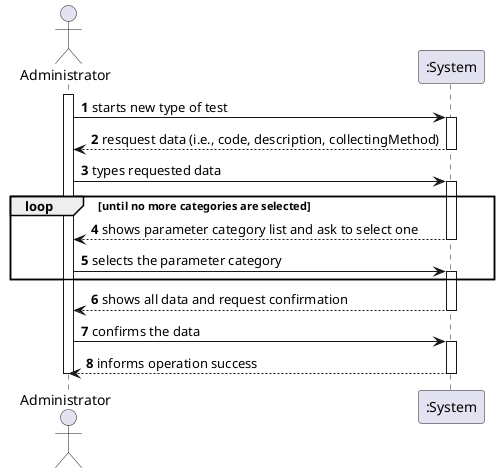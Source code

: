 @startuml
autonumber
actor "Administrator" as ADMIN

activate ADMIN
ADMIN-> ":System" : starts new type of test 
activate ":System"
":System" --> ADMIN : resquest data (i.e., code, description, collectingMethod)
deactivate ":System"

ADMIN -> ":System" : types requested data
activate ":System"
loop until no more categories are selected
	":System" --> ADMIN : shows parameter category list and ask to select one
	deactivate ":System"

	ADMIN -> ":System" : selects the parameter category
	activate ":System"
end
":System" --> ADMIN : shows all data and request confirmation 
deactivate ":System"

ADMIN -> ":System" : confirms the data
activate ":System"
":System" --> ADMIN : informs operation success 
deactivate ":System"

deactivate ADMIN
@enduml